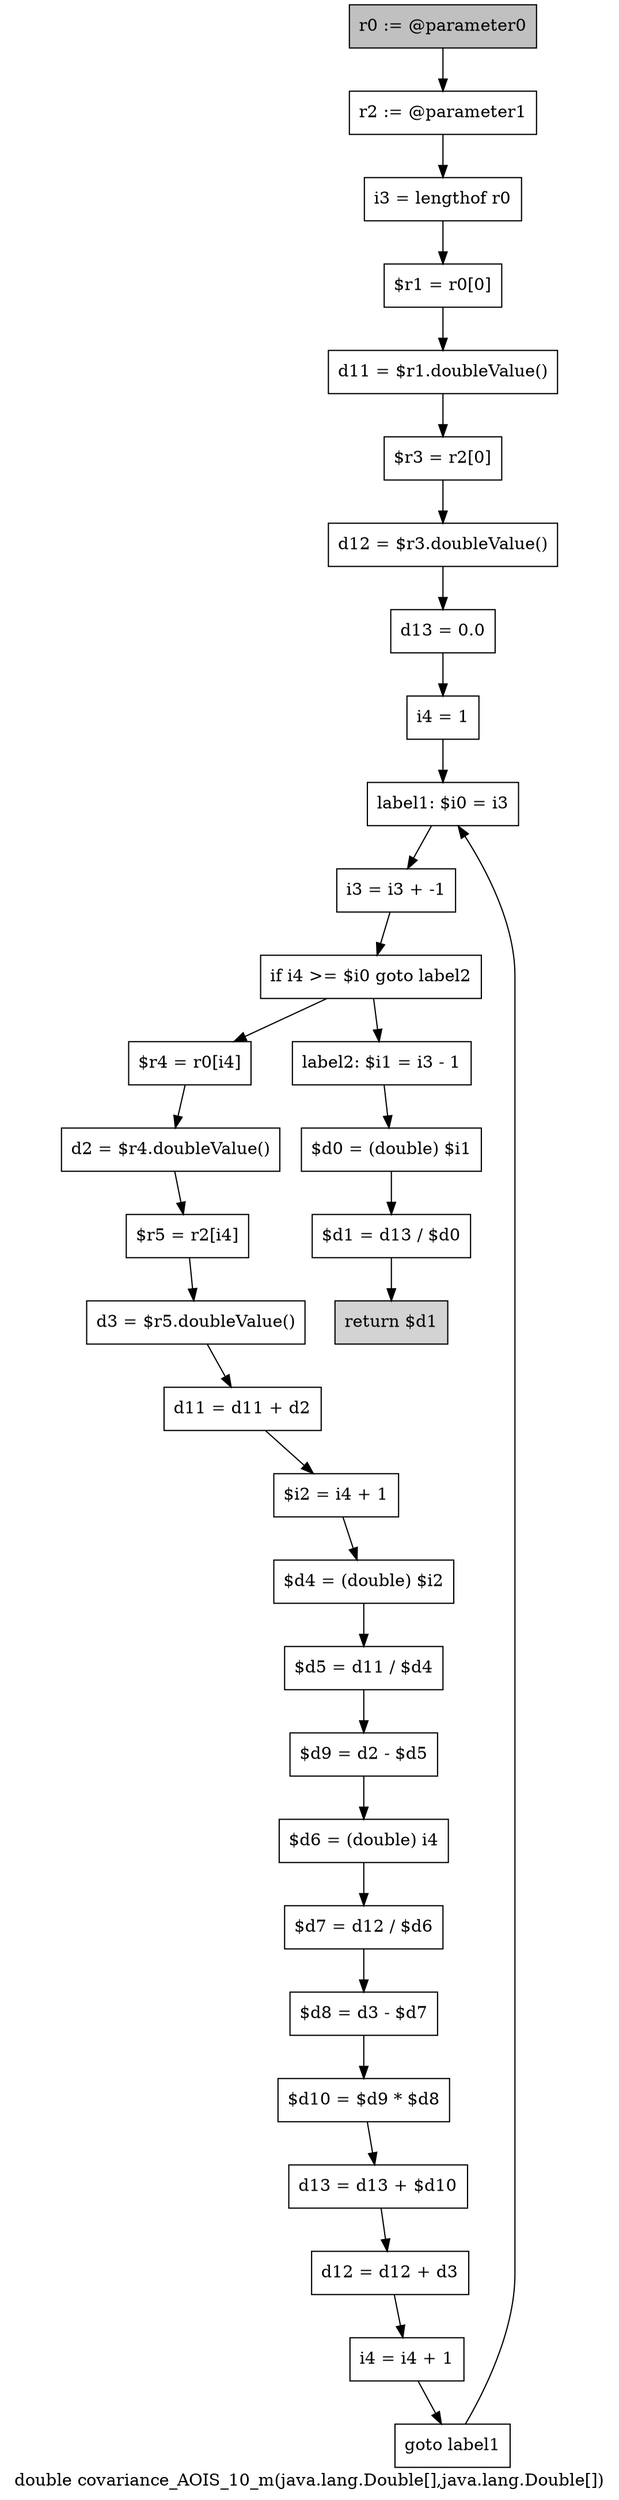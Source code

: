 digraph "double covariance_AOIS_10_m(java.lang.Double[],java.lang.Double[])" {
    label="double covariance_AOIS_10_m(java.lang.Double[],java.lang.Double[])";
    node [shape=box];
    "0" [style=filled,fillcolor=gray,label="r0 := @parameter0",];
    "1" [label="r2 := @parameter1",];
    "0"->"1";
    "2" [label="i3 = lengthof r0",];
    "1"->"2";
    "3" [label="$r1 = r0[0]",];
    "2"->"3";
    "4" [label="d11 = $r1.doubleValue()",];
    "3"->"4";
    "5" [label="$r3 = r2[0]",];
    "4"->"5";
    "6" [label="d12 = $r3.doubleValue()",];
    "5"->"6";
    "7" [label="d13 = 0.0",];
    "6"->"7";
    "8" [label="i4 = 1",];
    "7"->"8";
    "9" [label="label1: $i0 = i3",];
    "8"->"9";
    "10" [label="i3 = i3 + -1",];
    "9"->"10";
    "11" [label="if i4 >= $i0 goto label2",];
    "10"->"11";
    "12" [label="$r4 = r0[i4]",];
    "11"->"12";
    "29" [label="label2: $i1 = i3 - 1",];
    "11"->"29";
    "13" [label="d2 = $r4.doubleValue()",];
    "12"->"13";
    "14" [label="$r5 = r2[i4]",];
    "13"->"14";
    "15" [label="d3 = $r5.doubleValue()",];
    "14"->"15";
    "16" [label="d11 = d11 + d2",];
    "15"->"16";
    "17" [label="$i2 = i4 + 1",];
    "16"->"17";
    "18" [label="$d4 = (double) $i2",];
    "17"->"18";
    "19" [label="$d5 = d11 / $d4",];
    "18"->"19";
    "20" [label="$d9 = d2 - $d5",];
    "19"->"20";
    "21" [label="$d6 = (double) i4",];
    "20"->"21";
    "22" [label="$d7 = d12 / $d6",];
    "21"->"22";
    "23" [label="$d8 = d3 - $d7",];
    "22"->"23";
    "24" [label="$d10 = $d9 * $d8",];
    "23"->"24";
    "25" [label="d13 = d13 + $d10",];
    "24"->"25";
    "26" [label="d12 = d12 + d3",];
    "25"->"26";
    "27" [label="i4 = i4 + 1",];
    "26"->"27";
    "28" [label="goto label1",];
    "27"->"28";
    "28"->"9";
    "30" [label="$d0 = (double) $i1",];
    "29"->"30";
    "31" [label="$d1 = d13 / $d0",];
    "30"->"31";
    "32" [style=filled,fillcolor=lightgray,label="return $d1",];
    "31"->"32";
}
